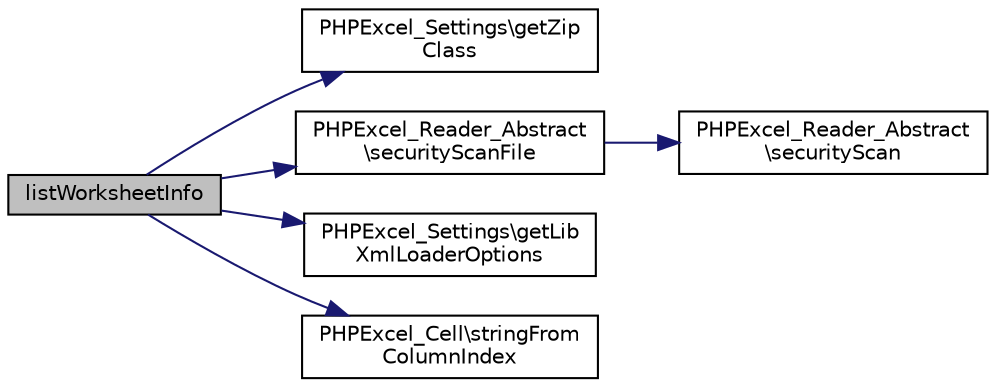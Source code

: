 digraph "listWorksheetInfo"
{
  edge [fontname="Helvetica",fontsize="10",labelfontname="Helvetica",labelfontsize="10"];
  node [fontname="Helvetica",fontsize="10",shape=record];
  rankdir="LR";
  Node7 [label="listWorksheetInfo",height=0.2,width=0.4,color="black", fillcolor="grey75", style="filled", fontcolor="black"];
  Node7 -> Node8 [color="midnightblue",fontsize="10",style="solid",fontname="Helvetica"];
  Node8 [label="PHPExcel_Settings\\getZip\lClass",height=0.2,width=0.4,color="black", fillcolor="white", style="filled",URL="$class_p_h_p_excel___settings.html#ab762d975fa2aefcbd1e0c33af7167299"];
  Node7 -> Node9 [color="midnightblue",fontsize="10",style="solid",fontname="Helvetica"];
  Node9 [label="PHPExcel_Reader_Abstract\l\\securityScanFile",height=0.2,width=0.4,color="black", fillcolor="white", style="filled",URL="$class_p_h_p_excel___reader___abstract.html#a3e79a28862ad224cb4f03aaa0254cdf4"];
  Node9 -> Node10 [color="midnightblue",fontsize="10",style="solid",fontname="Helvetica"];
  Node10 [label="PHPExcel_Reader_Abstract\l\\securityScan",height=0.2,width=0.4,color="black", fillcolor="white", style="filled",URL="$class_p_h_p_excel___reader___abstract.html#aa67490da9755835fd16df194cab68d0b"];
  Node7 -> Node11 [color="midnightblue",fontsize="10",style="solid",fontname="Helvetica"];
  Node11 [label="PHPExcel_Settings\\getLib\lXmlLoaderOptions",height=0.2,width=0.4,color="black", fillcolor="white", style="filled",URL="$class_p_h_p_excel___settings.html#aab0e46bef6b830bdb82228d72c349c9a"];
  Node7 -> Node12 [color="midnightblue",fontsize="10",style="solid",fontname="Helvetica"];
  Node12 [label="PHPExcel_Cell\\stringFrom\lColumnIndex",height=0.2,width=0.4,color="black", fillcolor="white", style="filled",URL="$class_p_h_p_excel___cell.html#ab5501b4cf2f8cd0af389ad4096fb9387"];
}
